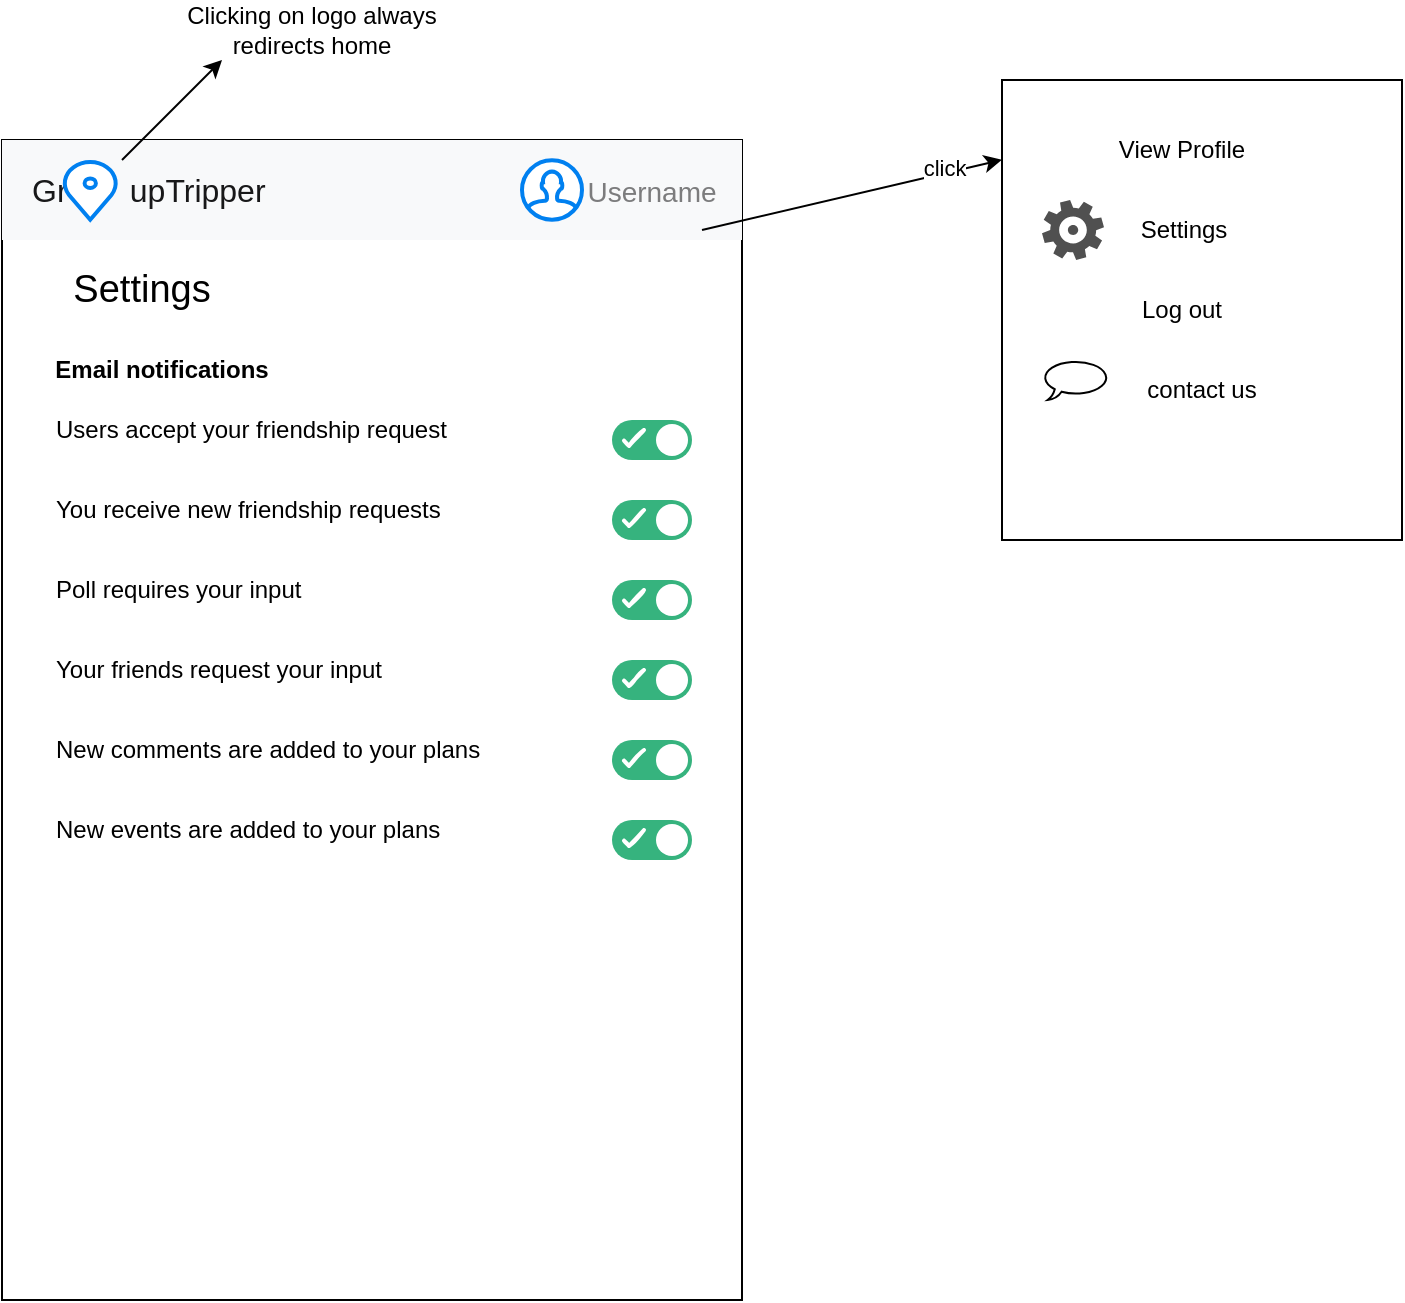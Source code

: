 <mxfile version="21.4.0" type="device">
  <diagram name="Page-1" id="4NttJN0XThCtxKq1Q5k7">
    <mxGraphModel dx="2074" dy="1124" grid="1" gridSize="10" guides="1" tooltips="1" connect="1" arrows="1" fold="1" page="1" pageScale="1" pageWidth="850" pageHeight="1100" math="0" shadow="0">
      <root>
        <mxCell id="0" />
        <mxCell id="1" parent="0" />
        <mxCell id="UZr9VpXuxcfmV2gfaOis-1" value="" style="rounded=0;whiteSpace=wrap;html=1;" parent="1" vertex="1">
          <mxGeometry x="80" y="120" width="370" height="580" as="geometry" />
        </mxCell>
        <mxCell id="UZr9VpXuxcfmV2gfaOis-2" value="Gr&amp;nbsp; &amp;nbsp;o&amp;nbsp; upTripper" style="html=1;shadow=0;dashed=0;fillColor=#F8F9FA;strokeColor=none;fontSize=16;fontColor=#181819;align=left;spacing=15;" parent="1" vertex="1">
          <mxGeometry x="80" y="120" width="370" height="50" as="geometry" />
        </mxCell>
        <mxCell id="UZr9VpXuxcfmV2gfaOis-4" value="Username" style="fillColor=none;strokeColor=none;fontSize=14;fontColor=#7C7C7D;align=center;" parent="UZr9VpXuxcfmV2gfaOis-2" vertex="1">
          <mxGeometry width="50" height="40" relative="1" as="geometry">
            <mxPoint x="300" y="5" as="offset" />
          </mxGeometry>
        </mxCell>
        <mxCell id="UZr9VpXuxcfmV2gfaOis-10" value="" style="html=1;verticalLabelPosition=bottom;align=center;labelBackgroundColor=#ffffff;verticalAlign=top;strokeWidth=2;strokeColor=#0080F0;shadow=0;dashed=0;shape=mxgraph.ios7.icons.location;" parent="UZr9VpXuxcfmV2gfaOis-2" vertex="1">
          <mxGeometry x="30" y="10.158" width="28.24" height="29.683" as="geometry" />
        </mxCell>
        <mxCell id="UZr9VpXuxcfmV2gfaOis-14" value="" style="html=1;verticalLabelPosition=bottom;align=center;labelBackgroundColor=#ffffff;verticalAlign=top;strokeWidth=2;strokeColor=#0080F0;shadow=0;dashed=0;shape=mxgraph.ios7.icons.user;" parent="UZr9VpXuxcfmV2gfaOis-2" vertex="1">
          <mxGeometry x="260" y="10.153" width="30" height="29.683" as="geometry" />
        </mxCell>
        <mxCell id="UZr9VpXuxcfmV2gfaOis-40" value="" style="endArrow=classic;html=1;rounded=0;entryX=0;entryY=0.043;entryDx=0;entryDy=0;entryPerimeter=0;exitX=1;exitY=1;exitDx=0;exitDy=0;" parent="1" source="UZr9VpXuxcfmV2gfaOis-4" edge="1">
          <mxGeometry width="50" height="50" relative="1" as="geometry">
            <mxPoint x="410" y="130" as="sourcePoint" />
            <mxPoint x="580" y="129.89" as="targetPoint" />
          </mxGeometry>
        </mxCell>
        <mxCell id="UZr9VpXuxcfmV2gfaOis-43" value="click" style="edgeLabel;html=1;align=center;verticalAlign=middle;resizable=0;points=[];" parent="UZr9VpXuxcfmV2gfaOis-40" vertex="1" connectable="0">
          <mxGeometry x="0.621" y="3" relative="1" as="geometry">
            <mxPoint as="offset" />
          </mxGeometry>
        </mxCell>
        <mxCell id="UZr9VpXuxcfmV2gfaOis-44" value="" style="endArrow=classic;html=1;rounded=0;" parent="1" edge="1">
          <mxGeometry width="50" height="50" relative="1" as="geometry">
            <mxPoint x="140" y="130" as="sourcePoint" />
            <mxPoint x="190" y="80" as="targetPoint" />
          </mxGeometry>
        </mxCell>
        <mxCell id="UZr9VpXuxcfmV2gfaOis-45" value="Clicking on logo always redirects home" style="text;html=1;strokeColor=none;fillColor=none;align=center;verticalAlign=middle;whiteSpace=wrap;rounded=0;" parent="1" vertex="1">
          <mxGeometry x="160" y="50" width="150" height="30" as="geometry" />
        </mxCell>
        <mxCell id="UZr9VpXuxcfmV2gfaOis-50" value="&lt;font style=&quot;font-size: 19px;&quot;&gt;Settings&lt;/font&gt;" style="text;html=1;strokeColor=none;fillColor=none;align=center;verticalAlign=middle;whiteSpace=wrap;rounded=0;" parent="1" vertex="1">
          <mxGeometry x="80" y="180" width="140" height="30" as="geometry" />
        </mxCell>
        <mxCell id="f01kgrabDKH01E-QRtvR-6" value="" style="group" parent="1" vertex="1" connectable="0">
          <mxGeometry x="105" y="250" width="320" height="30" as="geometry" />
        </mxCell>
        <mxCell id="f01kgrabDKH01E-QRtvR-1" value="" style="fillColor=#36B37E;strokeColor=none;rounded=1;arcSize=50;sketch=0;hachureGap=4;pointerEvents=0;fontFamily=Architects Daughter;fontSource=https%3A%2F%2Ffonts.googleapis.com%2Fcss%3Ffamily%3DArchitects%2BDaughter;fontSize=20;" parent="f01kgrabDKH01E-QRtvR-6" vertex="1">
          <mxGeometry x="280" y="10" width="40" height="20" as="geometry" />
        </mxCell>
        <mxCell id="f01kgrabDKH01E-QRtvR-2" value="" style="shape=ellipse;strokeColor=none;fillColor=#ffffff;sketch=0;hachureGap=4;pointerEvents=0;fontFamily=Architects Daughter;fontSource=https%3A%2F%2Ffonts.googleapis.com%2Fcss%3Ffamily%3DArchitects%2BDaughter;fontSize=20;" parent="f01kgrabDKH01E-QRtvR-1" vertex="1">
          <mxGeometry x="1" y="0.5" width="16" height="16" relative="1" as="geometry">
            <mxPoint x="-18" y="-8" as="offset" />
          </mxGeometry>
        </mxCell>
        <mxCell id="f01kgrabDKH01E-QRtvR-3" value="" style="html=1;shadow=0;dashed=0;shape=mxgraph.atlassian.check;strokeColor=#ffffff;strokeWidth=2;sketch=1;hachureGap=4;pointerEvents=0;fontFamily=Architects Daughter;fontSource=https%3A%2F%2Ffonts.googleapis.com%2Fcss%3Ffamily%3DArchitects%2BDaughter;fontSize=20;" parent="f01kgrabDKH01E-QRtvR-1" vertex="1">
          <mxGeometry y="0.5" width="10" height="8" relative="1" as="geometry">
            <mxPoint x="6" y="-5" as="offset" />
          </mxGeometry>
        </mxCell>
        <mxCell id="f01kgrabDKH01E-QRtvR-4" value="Users accept your friendship request" style="text;html=1;strokeColor=none;fillColor=none;align=left;verticalAlign=middle;whiteSpace=wrap;rounded=0;" parent="f01kgrabDKH01E-QRtvR-6" vertex="1">
          <mxGeometry width="260" height="30" as="geometry" />
        </mxCell>
        <mxCell id="f01kgrabDKH01E-QRtvR-7" value="" style="group" parent="1" vertex="1" connectable="0">
          <mxGeometry x="105" y="290" width="320" height="30" as="geometry" />
        </mxCell>
        <mxCell id="f01kgrabDKH01E-QRtvR-8" value="" style="fillColor=#36B37E;strokeColor=none;rounded=1;arcSize=50;sketch=0;hachureGap=4;pointerEvents=0;fontFamily=Architects Daughter;fontSource=https%3A%2F%2Ffonts.googleapis.com%2Fcss%3Ffamily%3DArchitects%2BDaughter;fontSize=20;" parent="f01kgrabDKH01E-QRtvR-7" vertex="1">
          <mxGeometry x="280" y="10" width="40" height="20" as="geometry" />
        </mxCell>
        <mxCell id="f01kgrabDKH01E-QRtvR-9" value="" style="shape=ellipse;strokeColor=none;fillColor=#ffffff;sketch=0;hachureGap=4;pointerEvents=0;fontFamily=Architects Daughter;fontSource=https%3A%2F%2Ffonts.googleapis.com%2Fcss%3Ffamily%3DArchitects%2BDaughter;fontSize=20;" parent="f01kgrabDKH01E-QRtvR-8" vertex="1">
          <mxGeometry x="1" y="0.5" width="16" height="16" relative="1" as="geometry">
            <mxPoint x="-18" y="-8" as="offset" />
          </mxGeometry>
        </mxCell>
        <mxCell id="f01kgrabDKH01E-QRtvR-10" value="" style="html=1;shadow=0;dashed=0;shape=mxgraph.atlassian.check;strokeColor=#ffffff;strokeWidth=2;sketch=1;hachureGap=4;pointerEvents=0;fontFamily=Architects Daughter;fontSource=https%3A%2F%2Ffonts.googleapis.com%2Fcss%3Ffamily%3DArchitects%2BDaughter;fontSize=20;" parent="f01kgrabDKH01E-QRtvR-8" vertex="1">
          <mxGeometry y="0.5" width="10" height="8" relative="1" as="geometry">
            <mxPoint x="6" y="-5" as="offset" />
          </mxGeometry>
        </mxCell>
        <mxCell id="f01kgrabDKH01E-QRtvR-11" value="You receive new friendship requests" style="text;html=1;strokeColor=none;fillColor=none;align=left;verticalAlign=middle;whiteSpace=wrap;rounded=0;" parent="f01kgrabDKH01E-QRtvR-7" vertex="1">
          <mxGeometry width="260" height="30" as="geometry" />
        </mxCell>
        <mxCell id="f01kgrabDKH01E-QRtvR-12" value="Email notifications" style="text;html=1;strokeColor=none;fillColor=none;align=center;verticalAlign=middle;whiteSpace=wrap;rounded=0;fontStyle=1" parent="1" vertex="1">
          <mxGeometry x="100" y="220" width="120" height="30" as="geometry" />
        </mxCell>
        <mxCell id="f01kgrabDKH01E-QRtvR-13" value="" style="group" parent="1" vertex="1" connectable="0">
          <mxGeometry x="105" y="330" width="320" height="30" as="geometry" />
        </mxCell>
        <mxCell id="f01kgrabDKH01E-QRtvR-14" value="" style="fillColor=#36B37E;strokeColor=none;rounded=1;arcSize=50;sketch=0;hachureGap=4;pointerEvents=0;fontFamily=Architects Daughter;fontSource=https%3A%2F%2Ffonts.googleapis.com%2Fcss%3Ffamily%3DArchitects%2BDaughter;fontSize=20;" parent="f01kgrabDKH01E-QRtvR-13" vertex="1">
          <mxGeometry x="280" y="10" width="40" height="20" as="geometry" />
        </mxCell>
        <mxCell id="f01kgrabDKH01E-QRtvR-15" value="" style="shape=ellipse;strokeColor=none;fillColor=#ffffff;sketch=0;hachureGap=4;pointerEvents=0;fontFamily=Architects Daughter;fontSource=https%3A%2F%2Ffonts.googleapis.com%2Fcss%3Ffamily%3DArchitects%2BDaughter;fontSize=20;" parent="f01kgrabDKH01E-QRtvR-14" vertex="1">
          <mxGeometry x="1" y="0.5" width="16" height="16" relative="1" as="geometry">
            <mxPoint x="-18" y="-8" as="offset" />
          </mxGeometry>
        </mxCell>
        <mxCell id="f01kgrabDKH01E-QRtvR-16" value="" style="html=1;shadow=0;dashed=0;shape=mxgraph.atlassian.check;strokeColor=#ffffff;strokeWidth=2;sketch=1;hachureGap=4;pointerEvents=0;fontFamily=Architects Daughter;fontSource=https%3A%2F%2Ffonts.googleapis.com%2Fcss%3Ffamily%3DArchitects%2BDaughter;fontSize=20;" parent="f01kgrabDKH01E-QRtvR-14" vertex="1">
          <mxGeometry y="0.5" width="10" height="8" relative="1" as="geometry">
            <mxPoint x="6" y="-5" as="offset" />
          </mxGeometry>
        </mxCell>
        <mxCell id="f01kgrabDKH01E-QRtvR-17" value="Poll requires your input" style="text;html=1;strokeColor=none;fillColor=none;align=left;verticalAlign=middle;whiteSpace=wrap;rounded=0;" parent="f01kgrabDKH01E-QRtvR-13" vertex="1">
          <mxGeometry width="260" height="30" as="geometry" />
        </mxCell>
        <mxCell id="f01kgrabDKH01E-QRtvR-18" value="" style="group" parent="1" vertex="1" connectable="0">
          <mxGeometry x="105" y="370" width="320" height="30" as="geometry" />
        </mxCell>
        <mxCell id="f01kgrabDKH01E-QRtvR-19" value="" style="fillColor=#36B37E;strokeColor=none;rounded=1;arcSize=50;sketch=0;hachureGap=4;pointerEvents=0;fontFamily=Architects Daughter;fontSource=https%3A%2F%2Ffonts.googleapis.com%2Fcss%3Ffamily%3DArchitects%2BDaughter;fontSize=20;" parent="f01kgrabDKH01E-QRtvR-18" vertex="1">
          <mxGeometry x="280" y="10" width="40" height="20" as="geometry" />
        </mxCell>
        <mxCell id="f01kgrabDKH01E-QRtvR-20" value="" style="shape=ellipse;strokeColor=none;fillColor=#ffffff;sketch=0;hachureGap=4;pointerEvents=0;fontFamily=Architects Daughter;fontSource=https%3A%2F%2Ffonts.googleapis.com%2Fcss%3Ffamily%3DArchitects%2BDaughter;fontSize=20;" parent="f01kgrabDKH01E-QRtvR-19" vertex="1">
          <mxGeometry x="1" y="0.5" width="16" height="16" relative="1" as="geometry">
            <mxPoint x="-18" y="-8" as="offset" />
          </mxGeometry>
        </mxCell>
        <mxCell id="f01kgrabDKH01E-QRtvR-21" value="" style="html=1;shadow=0;dashed=0;shape=mxgraph.atlassian.check;strokeColor=#ffffff;strokeWidth=2;sketch=1;hachureGap=4;pointerEvents=0;fontFamily=Architects Daughter;fontSource=https%3A%2F%2Ffonts.googleapis.com%2Fcss%3Ffamily%3DArchitects%2BDaughter;fontSize=20;" parent="f01kgrabDKH01E-QRtvR-19" vertex="1">
          <mxGeometry y="0.5" width="10" height="8" relative="1" as="geometry">
            <mxPoint x="6" y="-5" as="offset" />
          </mxGeometry>
        </mxCell>
        <mxCell id="f01kgrabDKH01E-QRtvR-22" value="Your friends request your input" style="text;html=1;strokeColor=none;fillColor=none;align=left;verticalAlign=middle;whiteSpace=wrap;rounded=0;" parent="f01kgrabDKH01E-QRtvR-18" vertex="1">
          <mxGeometry width="260" height="30" as="geometry" />
        </mxCell>
        <mxCell id="f01kgrabDKH01E-QRtvR-23" value="" style="group" parent="1" vertex="1" connectable="0">
          <mxGeometry x="105" y="410" width="320" height="30" as="geometry" />
        </mxCell>
        <mxCell id="f01kgrabDKH01E-QRtvR-24" value="" style="fillColor=#36B37E;strokeColor=none;rounded=1;arcSize=50;sketch=0;hachureGap=4;pointerEvents=0;fontFamily=Architects Daughter;fontSource=https%3A%2F%2Ffonts.googleapis.com%2Fcss%3Ffamily%3DArchitects%2BDaughter;fontSize=20;" parent="f01kgrabDKH01E-QRtvR-23" vertex="1">
          <mxGeometry x="280" y="10" width="40" height="20" as="geometry" />
        </mxCell>
        <mxCell id="f01kgrabDKH01E-QRtvR-25" value="" style="shape=ellipse;strokeColor=none;fillColor=#ffffff;sketch=0;hachureGap=4;pointerEvents=0;fontFamily=Architects Daughter;fontSource=https%3A%2F%2Ffonts.googleapis.com%2Fcss%3Ffamily%3DArchitects%2BDaughter;fontSize=20;" parent="f01kgrabDKH01E-QRtvR-24" vertex="1">
          <mxGeometry x="1" y="0.5" width="16" height="16" relative="1" as="geometry">
            <mxPoint x="-18" y="-8" as="offset" />
          </mxGeometry>
        </mxCell>
        <mxCell id="f01kgrabDKH01E-QRtvR-26" value="" style="html=1;shadow=0;dashed=0;shape=mxgraph.atlassian.check;strokeColor=#ffffff;strokeWidth=2;sketch=1;hachureGap=4;pointerEvents=0;fontFamily=Architects Daughter;fontSource=https%3A%2F%2Ffonts.googleapis.com%2Fcss%3Ffamily%3DArchitects%2BDaughter;fontSize=20;" parent="f01kgrabDKH01E-QRtvR-24" vertex="1">
          <mxGeometry y="0.5" width="10" height="8" relative="1" as="geometry">
            <mxPoint x="6" y="-5" as="offset" />
          </mxGeometry>
        </mxCell>
        <mxCell id="f01kgrabDKH01E-QRtvR-27" value="New comments are added to your plans" style="text;html=1;strokeColor=none;fillColor=none;align=left;verticalAlign=middle;whiteSpace=wrap;rounded=0;" parent="f01kgrabDKH01E-QRtvR-23" vertex="1">
          <mxGeometry width="260" height="30" as="geometry" />
        </mxCell>
        <mxCell id="f01kgrabDKH01E-QRtvR-28" value="" style="group" parent="1" vertex="1" connectable="0">
          <mxGeometry x="105" y="450" width="320" height="30" as="geometry" />
        </mxCell>
        <mxCell id="f01kgrabDKH01E-QRtvR-29" value="" style="fillColor=#36B37E;strokeColor=none;rounded=1;arcSize=50;sketch=0;hachureGap=4;pointerEvents=0;fontFamily=Architects Daughter;fontSource=https%3A%2F%2Ffonts.googleapis.com%2Fcss%3Ffamily%3DArchitects%2BDaughter;fontSize=20;" parent="f01kgrabDKH01E-QRtvR-28" vertex="1">
          <mxGeometry x="280" y="10" width="40" height="20" as="geometry" />
        </mxCell>
        <mxCell id="f01kgrabDKH01E-QRtvR-30" value="" style="shape=ellipse;strokeColor=none;fillColor=#ffffff;sketch=0;hachureGap=4;pointerEvents=0;fontFamily=Architects Daughter;fontSource=https%3A%2F%2Ffonts.googleapis.com%2Fcss%3Ffamily%3DArchitects%2BDaughter;fontSize=20;" parent="f01kgrabDKH01E-QRtvR-29" vertex="1">
          <mxGeometry x="1" y="0.5" width="16" height="16" relative="1" as="geometry">
            <mxPoint x="-18" y="-8" as="offset" />
          </mxGeometry>
        </mxCell>
        <mxCell id="f01kgrabDKH01E-QRtvR-31" value="" style="html=1;shadow=0;dashed=0;shape=mxgraph.atlassian.check;strokeColor=#ffffff;strokeWidth=2;sketch=1;hachureGap=4;pointerEvents=0;fontFamily=Architects Daughter;fontSource=https%3A%2F%2Ffonts.googleapis.com%2Fcss%3Ffamily%3DArchitects%2BDaughter;fontSize=20;" parent="f01kgrabDKH01E-QRtvR-29" vertex="1">
          <mxGeometry y="0.5" width="10" height="8" relative="1" as="geometry">
            <mxPoint x="6" y="-5" as="offset" />
          </mxGeometry>
        </mxCell>
        <mxCell id="f01kgrabDKH01E-QRtvR-32" value="New events are added to your plans" style="text;html=1;strokeColor=none;fillColor=none;align=left;verticalAlign=middle;whiteSpace=wrap;rounded=0;" parent="f01kgrabDKH01E-QRtvR-28" vertex="1">
          <mxGeometry width="260" height="30" as="geometry" />
        </mxCell>
        <mxCell id="4cn_EamAkaE-mrm0MEZz-1" value="" style="group" vertex="1" connectable="0" parent="1">
          <mxGeometry x="580" y="90" width="200" height="230" as="geometry" />
        </mxCell>
        <mxCell id="4cn_EamAkaE-mrm0MEZz-2" value="" style="rounded=0;whiteSpace=wrap;html=1;" vertex="1" parent="4cn_EamAkaE-mrm0MEZz-1">
          <mxGeometry width="200" height="230" as="geometry" />
        </mxCell>
        <mxCell id="4cn_EamAkaE-mrm0MEZz-3" value="" style="shape=image;html=1;verticalAlign=top;verticalLabelPosition=bottom;labelBackgroundColor=#ffffff;imageAspect=0;aspect=fixed;image=https://cdn2.iconfinder.com/data/icons/user-interface-169/32/about-128.png" vertex="1" parent="4cn_EamAkaE-mrm0MEZz-1">
          <mxGeometry x="19" y="20" width="30" height="30" as="geometry" />
        </mxCell>
        <mxCell id="4cn_EamAkaE-mrm0MEZz-4" value="View Profile" style="text;html=1;strokeColor=none;fillColor=none;align=center;verticalAlign=middle;whiteSpace=wrap;rounded=0;" vertex="1" parent="4cn_EamAkaE-mrm0MEZz-1">
          <mxGeometry x="50" y="20" width="80" height="30" as="geometry" />
        </mxCell>
        <mxCell id="4cn_EamAkaE-mrm0MEZz-5" value="" style="group" vertex="1" connectable="0" parent="4cn_EamAkaE-mrm0MEZz-1">
          <mxGeometry x="20" y="60" width="101" height="30" as="geometry" />
        </mxCell>
        <mxCell id="4cn_EamAkaE-mrm0MEZz-6" value="" style="sketch=0;pointerEvents=1;shadow=0;dashed=0;html=1;strokeColor=none;fillColor=#505050;labelPosition=center;verticalLabelPosition=bottom;verticalAlign=top;outlineConnect=0;align=center;shape=mxgraph.office.concepts.settings_office_365;" vertex="1" parent="4cn_EamAkaE-mrm0MEZz-5">
          <mxGeometry width="31" height="30" as="geometry" />
        </mxCell>
        <mxCell id="4cn_EamAkaE-mrm0MEZz-7" value="Settings" style="text;html=1;strokeColor=none;fillColor=none;align=center;verticalAlign=middle;whiteSpace=wrap;rounded=0;" vertex="1" parent="4cn_EamAkaE-mrm0MEZz-5">
          <mxGeometry x="41" width="60" height="30" as="geometry" />
        </mxCell>
        <mxCell id="4cn_EamAkaE-mrm0MEZz-8" value="" style="group" vertex="1" connectable="0" parent="4cn_EamAkaE-mrm0MEZz-1">
          <mxGeometry x="20" y="100" width="100" height="30" as="geometry" />
        </mxCell>
        <mxCell id="4cn_EamAkaE-mrm0MEZz-9" value="" style="shape=image;html=1;verticalAlign=top;verticalLabelPosition=bottom;labelBackgroundColor=#ffffff;imageAspect=0;aspect=fixed;image=https://cdn0.iconfinder.com/data/icons/google-material-design-3-0/48/ic_exit_to_app_48px-128.png" vertex="1" parent="4cn_EamAkaE-mrm0MEZz-8">
          <mxGeometry width="30" height="30" as="geometry" />
        </mxCell>
        <mxCell id="4cn_EamAkaE-mrm0MEZz-10" value="Log out" style="text;html=1;strokeColor=none;fillColor=none;align=center;verticalAlign=middle;whiteSpace=wrap;rounded=0;" vertex="1" parent="4cn_EamAkaE-mrm0MEZz-8">
          <mxGeometry x="40" width="60" height="30" as="geometry" />
        </mxCell>
        <mxCell id="4cn_EamAkaE-mrm0MEZz-11" value="contact us" style="text;html=1;strokeColor=none;fillColor=none;align=center;verticalAlign=middle;whiteSpace=wrap;rounded=0;" vertex="1" parent="4cn_EamAkaE-mrm0MEZz-1">
          <mxGeometry x="60" y="140" width="80" height="30" as="geometry" />
        </mxCell>
        <mxCell id="4cn_EamAkaE-mrm0MEZz-12" value="" style="whiteSpace=wrap;html=1;shape=mxgraph.basic.oval_callout" vertex="1" parent="4cn_EamAkaE-mrm0MEZz-1">
          <mxGeometry x="20" y="140" width="34" height="20" as="geometry" />
        </mxCell>
      </root>
    </mxGraphModel>
  </diagram>
</mxfile>
